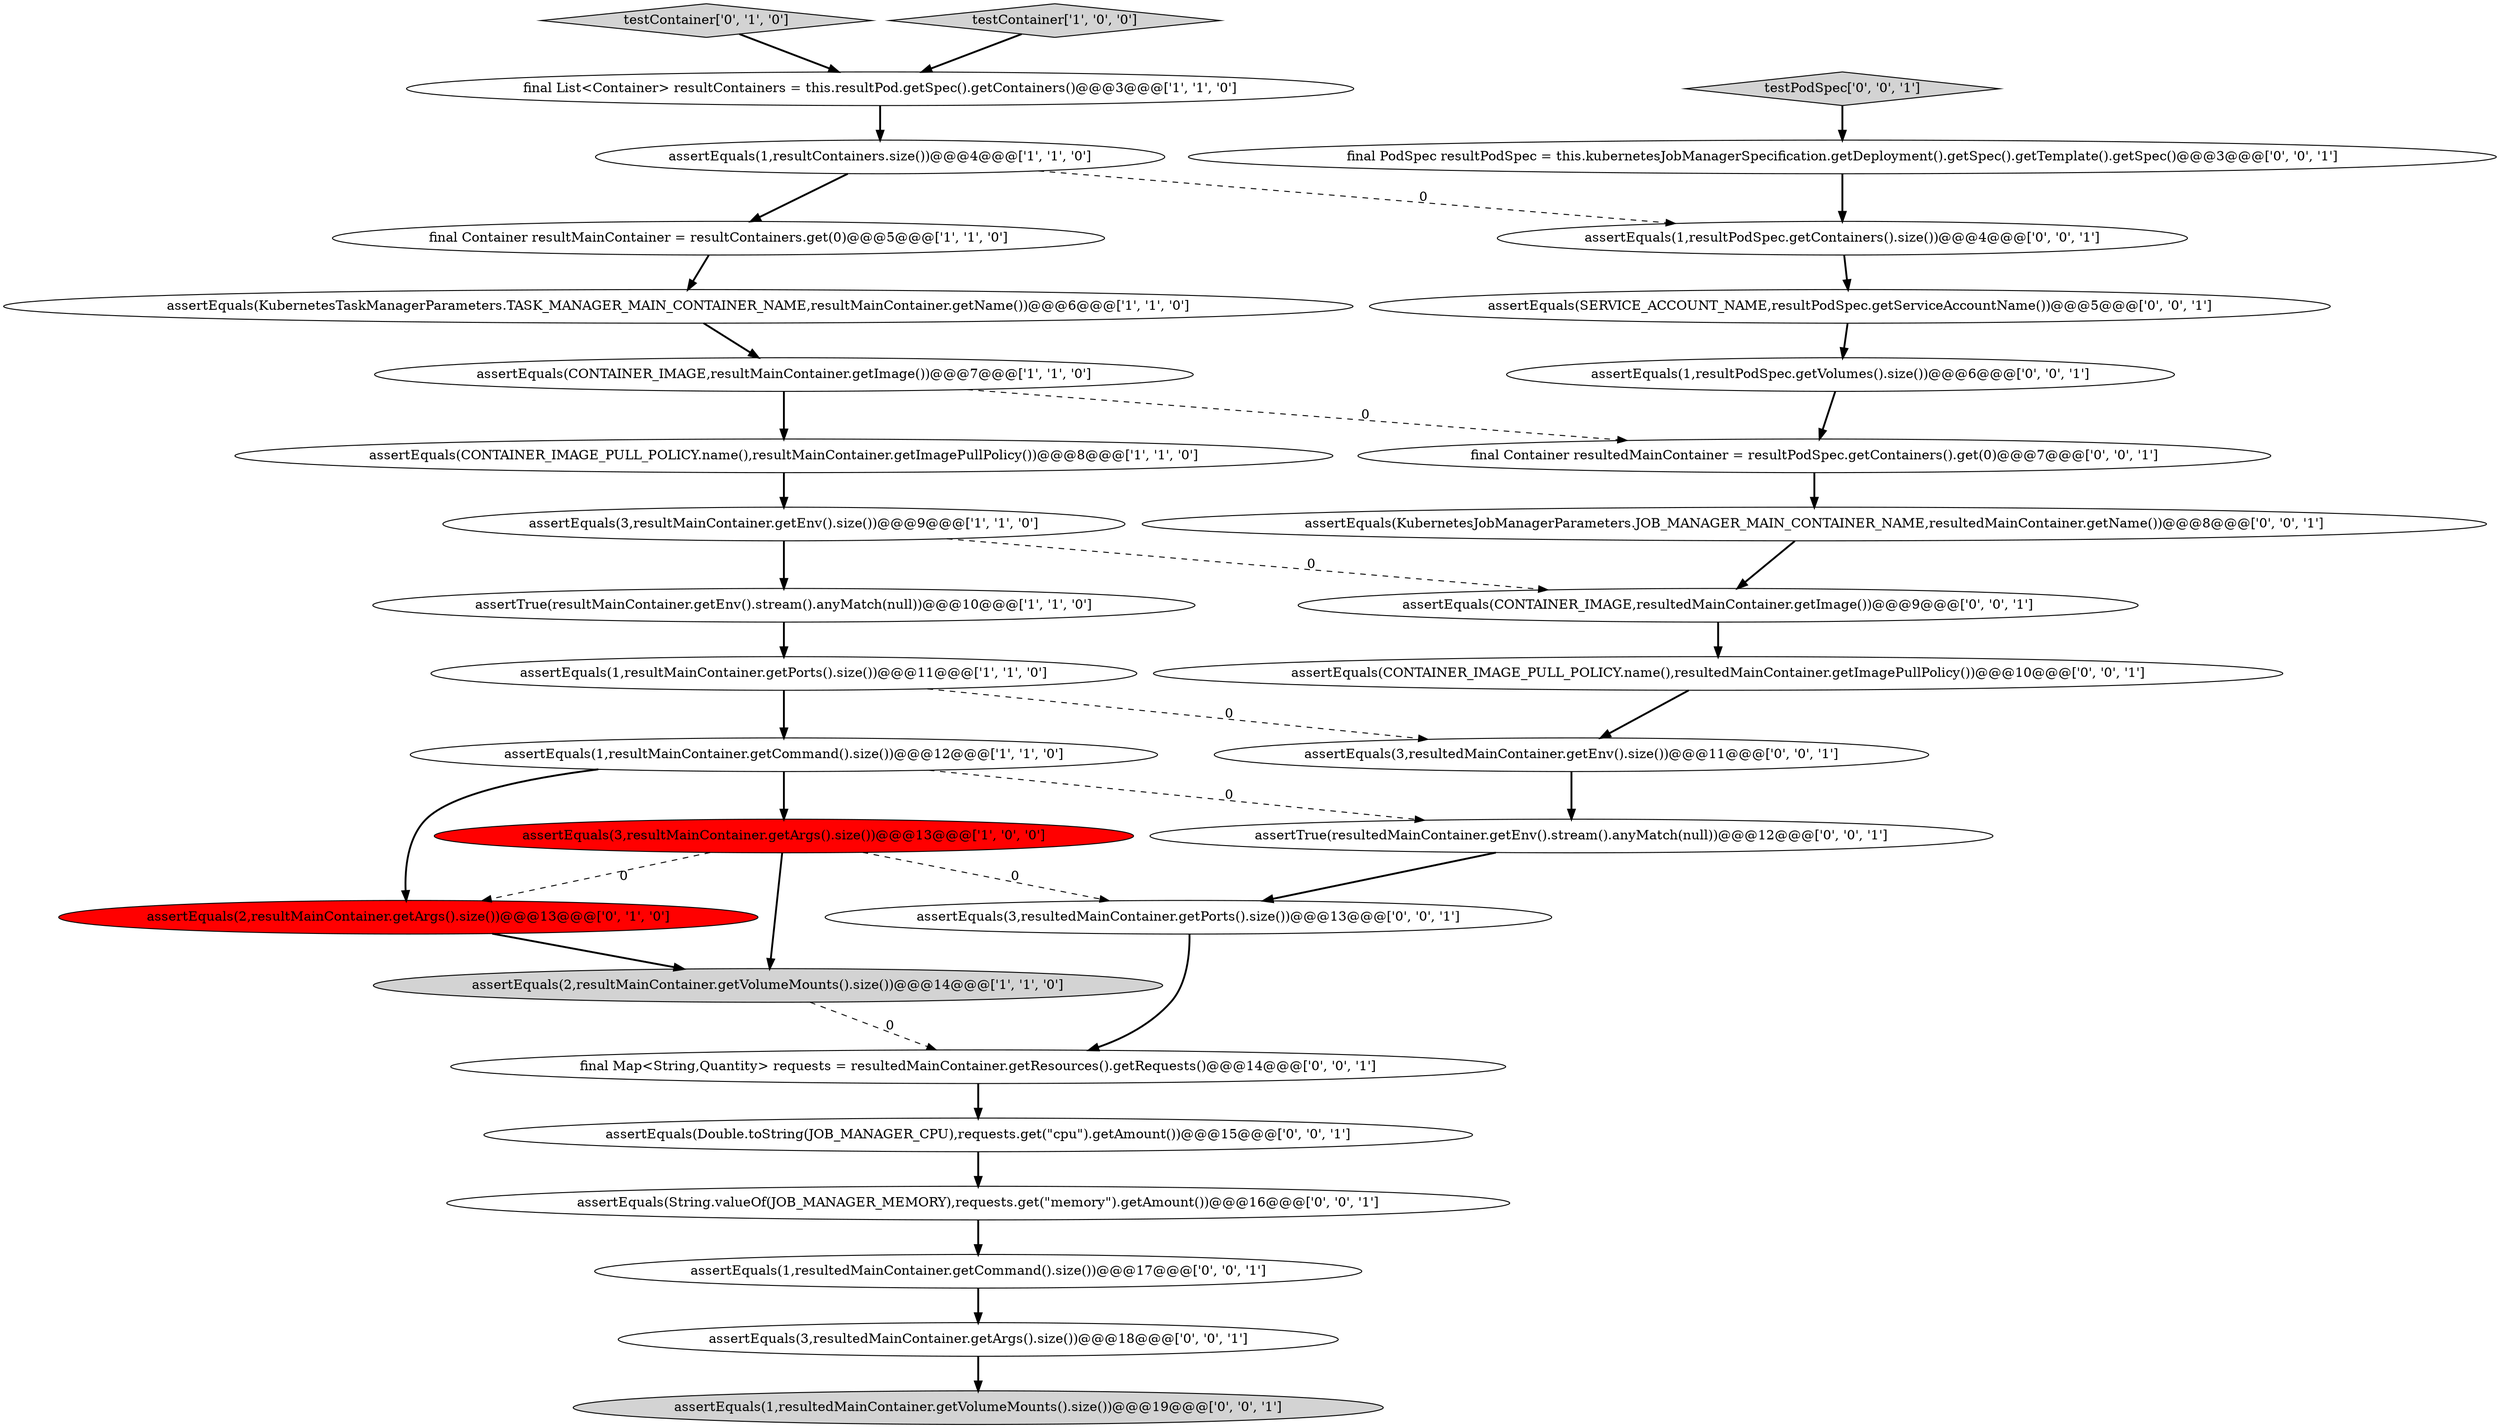 digraph {
1 [style = filled, label = "assertEquals(1,resultMainContainer.getPorts().size())@@@11@@@['1', '1', '0']", fillcolor = white, shape = ellipse image = "AAA0AAABBB1BBB"];
8 [style = filled, label = "final Container resultMainContainer = resultContainers.get(0)@@@5@@@['1', '1', '0']", fillcolor = white, shape = ellipse image = "AAA0AAABBB1BBB"];
21 [style = filled, label = "final Container resultedMainContainer = resultPodSpec.getContainers().get(0)@@@7@@@['0', '0', '1']", fillcolor = white, shape = ellipse image = "AAA0AAABBB3BBB"];
25 [style = filled, label = "testPodSpec['0', '0', '1']", fillcolor = lightgray, shape = diamond image = "AAA0AAABBB3BBB"];
4 [style = filled, label = "assertEquals(CONTAINER_IMAGE_PULL_POLICY.name(),resultMainContainer.getImagePullPolicy())@@@8@@@['1', '1', '0']", fillcolor = white, shape = ellipse image = "AAA0AAABBB1BBB"];
29 [style = filled, label = "assertEquals(SERVICE_ACCOUNT_NAME,resultPodSpec.getServiceAccountName())@@@5@@@['0', '0', '1']", fillcolor = white, shape = ellipse image = "AAA0AAABBB3BBB"];
6 [style = filled, label = "final List<Container> resultContainers = this.resultPod.getSpec().getContainers()@@@3@@@['1', '1', '0']", fillcolor = white, shape = ellipse image = "AAA0AAABBB1BBB"];
7 [style = filled, label = "assertEquals(3,resultMainContainer.getEnv().size())@@@9@@@['1', '1', '0']", fillcolor = white, shape = ellipse image = "AAA0AAABBB1BBB"];
12 [style = filled, label = "assertEquals(1,resultContainers.size())@@@4@@@['1', '1', '0']", fillcolor = white, shape = ellipse image = "AAA0AAABBB1BBB"];
14 [style = filled, label = "assertEquals(2,resultMainContainer.getArgs().size())@@@13@@@['0', '1', '0']", fillcolor = red, shape = ellipse image = "AAA1AAABBB2BBB"];
22 [style = filled, label = "assertEquals(String.valueOf(JOB_MANAGER_MEMORY),requests.get(\"memory\").getAmount())@@@16@@@['0', '0', '1']", fillcolor = white, shape = ellipse image = "AAA0AAABBB3BBB"];
17 [style = filled, label = "assertEquals(1,resultedMainContainer.getVolumeMounts().size())@@@19@@@['0', '0', '1']", fillcolor = lightgray, shape = ellipse image = "AAA0AAABBB3BBB"];
19 [style = filled, label = "assertEquals(CONTAINER_IMAGE_PULL_POLICY.name(),resultedMainContainer.getImagePullPolicy())@@@10@@@['0', '0', '1']", fillcolor = white, shape = ellipse image = "AAA0AAABBB3BBB"];
23 [style = filled, label = "final PodSpec resultPodSpec = this.kubernetesJobManagerSpecification.getDeployment().getSpec().getTemplate().getSpec()@@@3@@@['0', '0', '1']", fillcolor = white, shape = ellipse image = "AAA0AAABBB3BBB"];
9 [style = filled, label = "assertEquals(3,resultMainContainer.getArgs().size())@@@13@@@['1', '0', '0']", fillcolor = red, shape = ellipse image = "AAA1AAABBB1BBB"];
32 [style = filled, label = "assertTrue(resultedMainContainer.getEnv().stream().anyMatch(null))@@@12@@@['0', '0', '1']", fillcolor = white, shape = ellipse image = "AAA0AAABBB3BBB"];
20 [style = filled, label = "assertEquals(1,resultPodSpec.getContainers().size())@@@4@@@['0', '0', '1']", fillcolor = white, shape = ellipse image = "AAA0AAABBB3BBB"];
0 [style = filled, label = "assertTrue(resultMainContainer.getEnv().stream().anyMatch(null))@@@10@@@['1', '1', '0']", fillcolor = white, shape = ellipse image = "AAA0AAABBB1BBB"];
5 [style = filled, label = "assertEquals(1,resultMainContainer.getCommand().size())@@@12@@@['1', '1', '0']", fillcolor = white, shape = ellipse image = "AAA0AAABBB1BBB"];
3 [style = filled, label = "assertEquals(KubernetesTaskManagerParameters.TASK_MANAGER_MAIN_CONTAINER_NAME,resultMainContainer.getName())@@@6@@@['1', '1', '0']", fillcolor = white, shape = ellipse image = "AAA0AAABBB1BBB"];
13 [style = filled, label = "testContainer['0', '1', '0']", fillcolor = lightgray, shape = diamond image = "AAA0AAABBB2BBB"];
11 [style = filled, label = "testContainer['1', '0', '0']", fillcolor = lightgray, shape = diamond image = "AAA0AAABBB1BBB"];
26 [style = filled, label = "assertEquals(3,resultedMainContainer.getPorts().size())@@@13@@@['0', '0', '1']", fillcolor = white, shape = ellipse image = "AAA0AAABBB3BBB"];
31 [style = filled, label = "assertEquals(CONTAINER_IMAGE,resultedMainContainer.getImage())@@@9@@@['0', '0', '1']", fillcolor = white, shape = ellipse image = "AAA0AAABBB3BBB"];
30 [style = filled, label = "assertEquals(1,resultedMainContainer.getCommand().size())@@@17@@@['0', '0', '1']", fillcolor = white, shape = ellipse image = "AAA0AAABBB3BBB"];
2 [style = filled, label = "assertEquals(2,resultMainContainer.getVolumeMounts().size())@@@14@@@['1', '1', '0']", fillcolor = lightgray, shape = ellipse image = "AAA0AAABBB1BBB"];
18 [style = filled, label = "assertEquals(1,resultPodSpec.getVolumes().size())@@@6@@@['0', '0', '1']", fillcolor = white, shape = ellipse image = "AAA0AAABBB3BBB"];
27 [style = filled, label = "assertEquals(3,resultedMainContainer.getEnv().size())@@@11@@@['0', '0', '1']", fillcolor = white, shape = ellipse image = "AAA0AAABBB3BBB"];
10 [style = filled, label = "assertEquals(CONTAINER_IMAGE,resultMainContainer.getImage())@@@7@@@['1', '1', '0']", fillcolor = white, shape = ellipse image = "AAA0AAABBB1BBB"];
24 [style = filled, label = "assertEquals(3,resultedMainContainer.getArgs().size())@@@18@@@['0', '0', '1']", fillcolor = white, shape = ellipse image = "AAA0AAABBB3BBB"];
28 [style = filled, label = "final Map<String,Quantity> requests = resultedMainContainer.getResources().getRequests()@@@14@@@['0', '0', '1']", fillcolor = white, shape = ellipse image = "AAA0AAABBB3BBB"];
16 [style = filled, label = "assertEquals(Double.toString(JOB_MANAGER_CPU),requests.get(\"cpu\").getAmount())@@@15@@@['0', '0', '1']", fillcolor = white, shape = ellipse image = "AAA0AAABBB3BBB"];
15 [style = filled, label = "assertEquals(KubernetesJobManagerParameters.JOB_MANAGER_MAIN_CONTAINER_NAME,resultedMainContainer.getName())@@@8@@@['0', '0', '1']", fillcolor = white, shape = ellipse image = "AAA0AAABBB3BBB"];
1->5 [style = bold, label=""];
30->24 [style = bold, label=""];
23->20 [style = bold, label=""];
27->32 [style = bold, label=""];
10->21 [style = dashed, label="0"];
12->20 [style = dashed, label="0"];
7->31 [style = dashed, label="0"];
5->9 [style = bold, label=""];
20->29 [style = bold, label=""];
9->2 [style = bold, label=""];
25->23 [style = bold, label=""];
1->27 [style = dashed, label="0"];
21->15 [style = bold, label=""];
11->6 [style = bold, label=""];
8->3 [style = bold, label=""];
7->0 [style = bold, label=""];
5->14 [style = bold, label=""];
16->22 [style = bold, label=""];
28->16 [style = bold, label=""];
32->26 [style = bold, label=""];
22->30 [style = bold, label=""];
4->7 [style = bold, label=""];
29->18 [style = bold, label=""];
5->32 [style = dashed, label="0"];
3->10 [style = bold, label=""];
9->14 [style = dashed, label="0"];
15->31 [style = bold, label=""];
12->8 [style = bold, label=""];
0->1 [style = bold, label=""];
19->27 [style = bold, label=""];
9->26 [style = dashed, label="0"];
24->17 [style = bold, label=""];
2->28 [style = dashed, label="0"];
10->4 [style = bold, label=""];
14->2 [style = bold, label=""];
26->28 [style = bold, label=""];
18->21 [style = bold, label=""];
13->6 [style = bold, label=""];
31->19 [style = bold, label=""];
6->12 [style = bold, label=""];
}
